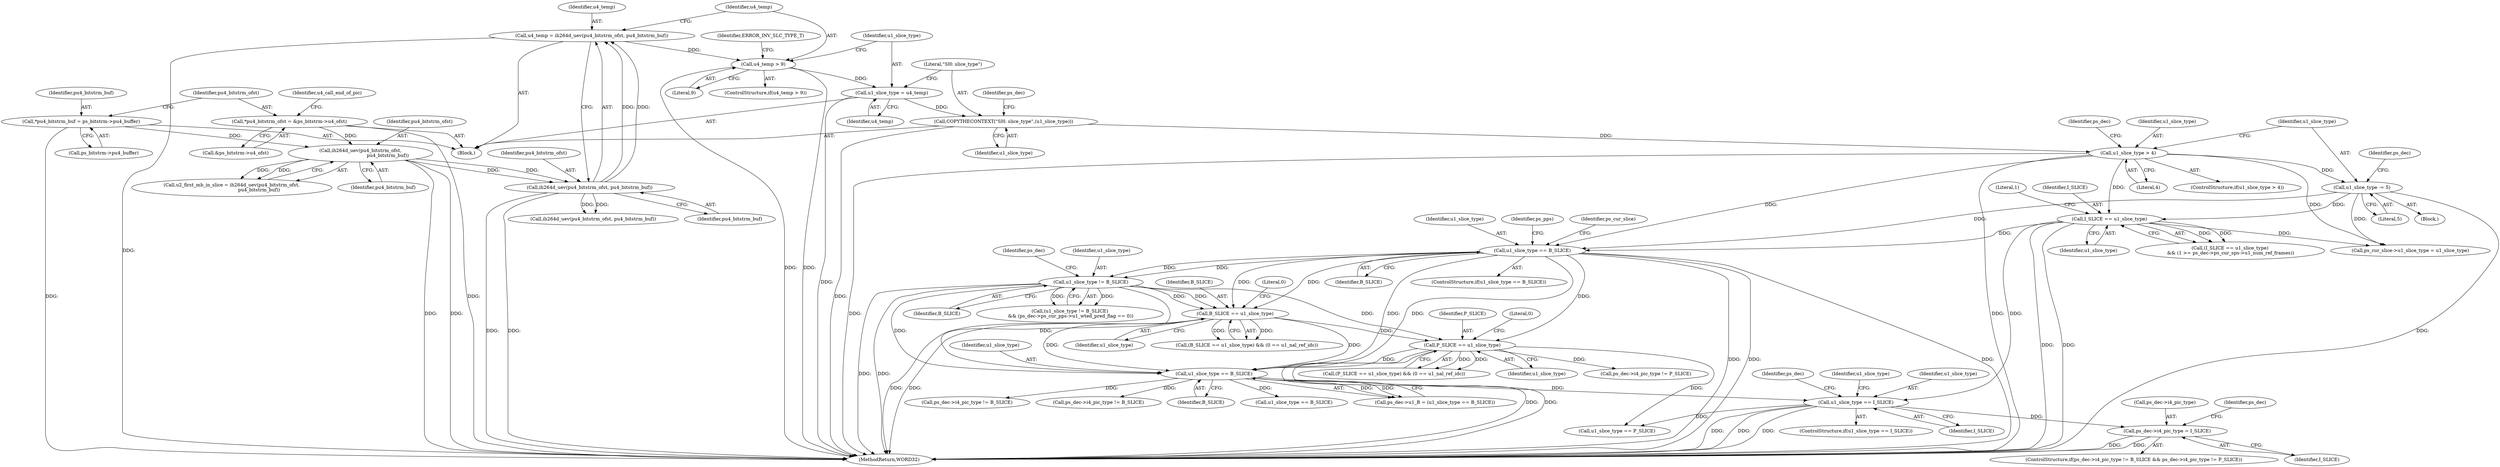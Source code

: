 digraph "0_Android_a78887bcffbc2995cf9ed72e0697acf560875e9e_2@pointer" {
"1002418" [label="(Call,ps_dec->i4_pic_type = I_SLICE)"];
"1002390" [label="(Call,u1_slice_type == I_SLICE)"];
"1002252" [label="(Call,u1_slice_type == B_SLICE)"];
"1001794" [label="(Call,B_SLICE == u1_slice_type)"];
"1001495" [label="(Call,u1_slice_type == B_SLICE)"];
"1000308" [label="(Call,u1_slice_type -= 5)"];
"1000304" [label="(Call,u1_slice_type > 4)"];
"1000295" [label="(Call,COPYTHECONTEXT(\"SH: slice_type\",(u1_slice_type)))"];
"1000292" [label="(Call,u1_slice_type = u4_temp)"];
"1000287" [label="(Call,u4_temp > 9)"];
"1000281" [label="(Call,u4_temp = ih264d_uev(pu4_bitstrm_ofst, pu4_bitstrm_buf))"];
"1000283" [label="(Call,ih264d_uev(pu4_bitstrm_ofst, pu4_bitstrm_buf))"];
"1000237" [label="(Call,ih264d_uev(pu4_bitstrm_ofst,\n                                     pu4_bitstrm_buf))"];
"1000209" [label="(Call,*pu4_bitstrm_ofst = &ps_bitstrm->u4_ofst)"];
"1000203" [label="(Call,*pu4_bitstrm_buf = ps_bitstrm->pu4_buffer)"];
"1000353" [label="(Call,I_SLICE == u1_slice_type)"];
"1001718" [label="(Call,u1_slice_type != B_SLICE)"];
"1001809" [label="(Call,P_SLICE == u1_slice_type)"];
"1001808" [label="(Call,(P_SLICE == u1_slice_type) && (0 == u1_nal_ref_idc))"];
"1000211" [label="(Call,&ps_bitstrm->u4_ofst)"];
"1000293" [label="(Identifier,u1_slice_type)"];
"1002391" [label="(Identifier,u1_slice_type)"];
"1001793" [label="(Call,(B_SLICE == u1_slice_type) && (0 == u1_nal_ref_idc))"];
"1001795" [label="(Identifier,B_SLICE)"];
"1000210" [label="(Identifier,pu4_bitstrm_ofst)"];
"1002408" [label="(Call,ps_dec->i4_pic_type != B_SLICE)"];
"1000296" [label="(Literal,\"SH: slice_type\")"];
"1000289" [label="(Literal,9)"];
"1001794" [label="(Call,B_SLICE == u1_slice_type)"];
"1001496" [label="(Identifier,u1_slice_type)"];
"1000284" [label="(Identifier,pu4_bitstrm_ofst)"];
"1000209" [label="(Call,*pu4_bitstrm_ofst = &ps_bitstrm->u4_ofst)"];
"1001547" [label="(Identifier,ps_pps)"];
"1000285" [label="(Identifier,pu4_bitstrm_buf)"];
"1002397" [label="(Identifier,ps_dec)"];
"1002418" [label="(Call,ps_dec->i4_pic_type = I_SLICE)"];
"1002422" [label="(Identifier,I_SLICE)"];
"1000357" [label="(Literal,1)"];
"1000306" [label="(Literal,4)"];
"1001724" [label="(Identifier,ps_dec)"];
"1001445" [label="(Call,ps_cur_slice->u1_slice_type = u1_slice_type)"];
"1002254" [label="(Identifier,B_SLICE)"];
"1000322" [label="(Identifier,ps_dec)"];
"1000291" [label="(Identifier,ERROR_INV_SLC_TYPE_T)"];
"1000297" [label="(Identifier,u1_slice_type)"];
"1000294" [label="(Identifier,u4_temp)"];
"1000235" [label="(Call,u2_first_mb_in_slice = ih264d_uev(pu4_bitstrm_ofst,\n                                     pu4_bitstrm_buf))"];
"1002389" [label="(ControlStructure,if(u1_slice_type == I_SLICE))"];
"1001495" [label="(Call,u1_slice_type == B_SLICE)"];
"1001809" [label="(Call,P_SLICE == u1_slice_type)"];
"1002392" [label="(Identifier,I_SLICE)"];
"1000288" [label="(Identifier,u4_temp)"];
"1000283" [label="(Call,ih264d_uev(pu4_bitstrm_ofst, pu4_bitstrm_buf))"];
"1001813" [label="(Literal,0)"];
"1001720" [label="(Identifier,B_SLICE)"];
"1001501" [label="(Identifier,ps_cur_slice)"];
"1000226" [label="(Identifier,u4_call_end_of_pic)"];
"1000352" [label="(Call,(I_SLICE == u1_slice_type)\n && (1 >= ps_dec->ps_cur_sps->u1_num_ref_frames))"];
"1000287" [label="(Call,u4_temp > 9)"];
"1000166" [label="(Block,)"];
"1000354" [label="(Identifier,I_SLICE)"];
"1000205" [label="(Call,ps_bitstrm->pu4_buffer)"];
"1002413" [label="(Call,ps_dec->i4_pic_type != P_SLICE)"];
"1001717" [label="(Call,(u1_slice_type != B_SLICE)\n && (ps_dec->ps_cur_pps->u1_wted_pred_flag == 0))"];
"1000305" [label="(Identifier,u1_slice_type)"];
"1002459" [label="(Call,u1_slice_type == B_SLICE)"];
"1000353" [label="(Call,I_SLICE == u1_slice_type)"];
"1002419" [label="(Call,ps_dec->i4_pic_type)"];
"1000310" [label="(Literal,5)"];
"1002248" [label="(Call,ps_dec->u1_B = (u1_slice_type == B_SLICE))"];
"1000295" [label="(Call,COPYTHECONTEXT(\"SH: slice_type\",(u1_slice_type)))"];
"1000282" [label="(Identifier,u4_temp)"];
"1000286" [label="(ControlStructure,if(u4_temp > 9))"];
"1001497" [label="(Identifier,B_SLICE)"];
"1000300" [label="(Identifier,ps_dec)"];
"1000307" [label="(Block,)"];
"1002490" [label="(Identifier,ps_dec)"];
"1001719" [label="(Identifier,u1_slice_type)"];
"1000281" [label="(Call,u4_temp = ih264d_uev(pu4_bitstrm_ofst, pu4_bitstrm_buf))"];
"1000313" [label="(Identifier,ps_dec)"];
"1000303" [label="(ControlStructure,if(u1_slice_type > 4))"];
"1000237" [label="(Call,ih264d_uev(pu4_bitstrm_ofst,\n                                     pu4_bitstrm_buf))"];
"1000292" [label="(Call,u1_slice_type = u4_temp)"];
"1000308" [label="(Call,u1_slice_type -= 5)"];
"1000355" [label="(Identifier,u1_slice_type)"];
"1002426" [label="(Identifier,u1_slice_type)"];
"1002447" [label="(Call,ps_dec->i4_pic_type != B_SLICE)"];
"1000204" [label="(Identifier,pu4_bitstrm_buf)"];
"1000239" [label="(Identifier,pu4_bitstrm_buf)"];
"1001810" [label="(Identifier,P_SLICE)"];
"1000424" [label="(Call,ih264d_uev(pu4_bitstrm_ofst, pu4_bitstrm_buf))"];
"1002390" [label="(Call,u1_slice_type == I_SLICE)"];
"1002406" [label="(ControlStructure,if(ps_dec->i4_pic_type != B_SLICE && ps_dec->i4_pic_type != P_SLICE))"];
"1002570" [label="(MethodReturn,WORD32)"];
"1001718" [label="(Call,u1_slice_type != B_SLICE)"];
"1000203" [label="(Call,*pu4_bitstrm_buf = ps_bitstrm->pu4_buffer)"];
"1001796" [label="(Identifier,u1_slice_type)"];
"1001811" [label="(Identifier,u1_slice_type)"];
"1001798" [label="(Literal,0)"];
"1000304" [label="(Call,u1_slice_type > 4)"];
"1002252" [label="(Call,u1_slice_type == B_SLICE)"];
"1000238" [label="(Identifier,pu4_bitstrm_ofst)"];
"1001494" [label="(ControlStructure,if(u1_slice_type == B_SLICE))"];
"1002425" [label="(Call,u1_slice_type == P_SLICE)"];
"1002253" [label="(Identifier,u1_slice_type)"];
"1000309" [label="(Identifier,u1_slice_type)"];
"1002418" -> "1002406"  [label="AST: "];
"1002418" -> "1002422"  [label="CFG: "];
"1002419" -> "1002418"  [label="AST: "];
"1002422" -> "1002418"  [label="AST: "];
"1002490" -> "1002418"  [label="CFG: "];
"1002418" -> "1002570"  [label="DDG: "];
"1002418" -> "1002570"  [label="DDG: "];
"1002390" -> "1002418"  [label="DDG: "];
"1002390" -> "1002389"  [label="AST: "];
"1002390" -> "1002392"  [label="CFG: "];
"1002391" -> "1002390"  [label="AST: "];
"1002392" -> "1002390"  [label="AST: "];
"1002397" -> "1002390"  [label="CFG: "];
"1002426" -> "1002390"  [label="CFG: "];
"1002390" -> "1002570"  [label="DDG: "];
"1002390" -> "1002570"  [label="DDG: "];
"1002390" -> "1002570"  [label="DDG: "];
"1002252" -> "1002390"  [label="DDG: "];
"1000353" -> "1002390"  [label="DDG: "];
"1002390" -> "1002425"  [label="DDG: "];
"1002252" -> "1002248"  [label="AST: "];
"1002252" -> "1002254"  [label="CFG: "];
"1002253" -> "1002252"  [label="AST: "];
"1002254" -> "1002252"  [label="AST: "];
"1002248" -> "1002252"  [label="CFG: "];
"1002252" -> "1002248"  [label="DDG: "];
"1002252" -> "1002248"  [label="DDG: "];
"1001794" -> "1002252"  [label="DDG: "];
"1001794" -> "1002252"  [label="DDG: "];
"1001718" -> "1002252"  [label="DDG: "];
"1001718" -> "1002252"  [label="DDG: "];
"1001495" -> "1002252"  [label="DDG: "];
"1001495" -> "1002252"  [label="DDG: "];
"1001809" -> "1002252"  [label="DDG: "];
"1002252" -> "1002408"  [label="DDG: "];
"1002252" -> "1002447"  [label="DDG: "];
"1002252" -> "1002459"  [label="DDG: "];
"1001794" -> "1001793"  [label="AST: "];
"1001794" -> "1001796"  [label="CFG: "];
"1001795" -> "1001794"  [label="AST: "];
"1001796" -> "1001794"  [label="AST: "];
"1001798" -> "1001794"  [label="CFG: "];
"1001793" -> "1001794"  [label="CFG: "];
"1001794" -> "1002570"  [label="DDG: "];
"1001794" -> "1002570"  [label="DDG: "];
"1001794" -> "1001793"  [label="DDG: "];
"1001794" -> "1001793"  [label="DDG: "];
"1001495" -> "1001794"  [label="DDG: "];
"1001495" -> "1001794"  [label="DDG: "];
"1001718" -> "1001794"  [label="DDG: "];
"1001718" -> "1001794"  [label="DDG: "];
"1001794" -> "1001809"  [label="DDG: "];
"1001495" -> "1001494"  [label="AST: "];
"1001495" -> "1001497"  [label="CFG: "];
"1001496" -> "1001495"  [label="AST: "];
"1001497" -> "1001495"  [label="AST: "];
"1001501" -> "1001495"  [label="CFG: "];
"1001547" -> "1001495"  [label="CFG: "];
"1001495" -> "1002570"  [label="DDG: "];
"1001495" -> "1002570"  [label="DDG: "];
"1001495" -> "1002570"  [label="DDG: "];
"1000308" -> "1001495"  [label="DDG: "];
"1000304" -> "1001495"  [label="DDG: "];
"1000353" -> "1001495"  [label="DDG: "];
"1001495" -> "1001718"  [label="DDG: "];
"1001495" -> "1001718"  [label="DDG: "];
"1001495" -> "1001809"  [label="DDG: "];
"1000308" -> "1000307"  [label="AST: "];
"1000308" -> "1000310"  [label="CFG: "];
"1000309" -> "1000308"  [label="AST: "];
"1000310" -> "1000308"  [label="AST: "];
"1000313" -> "1000308"  [label="CFG: "];
"1000308" -> "1002570"  [label="DDG: "];
"1000304" -> "1000308"  [label="DDG: "];
"1000308" -> "1000353"  [label="DDG: "];
"1000308" -> "1001445"  [label="DDG: "];
"1000304" -> "1000303"  [label="AST: "];
"1000304" -> "1000306"  [label="CFG: "];
"1000305" -> "1000304"  [label="AST: "];
"1000306" -> "1000304"  [label="AST: "];
"1000309" -> "1000304"  [label="CFG: "];
"1000322" -> "1000304"  [label="CFG: "];
"1000304" -> "1002570"  [label="DDG: "];
"1000304" -> "1002570"  [label="DDG: "];
"1000295" -> "1000304"  [label="DDG: "];
"1000304" -> "1000353"  [label="DDG: "];
"1000304" -> "1001445"  [label="DDG: "];
"1000295" -> "1000166"  [label="AST: "];
"1000295" -> "1000297"  [label="CFG: "];
"1000296" -> "1000295"  [label="AST: "];
"1000297" -> "1000295"  [label="AST: "];
"1000300" -> "1000295"  [label="CFG: "];
"1000295" -> "1002570"  [label="DDG: "];
"1000292" -> "1000295"  [label="DDG: "];
"1000292" -> "1000166"  [label="AST: "];
"1000292" -> "1000294"  [label="CFG: "];
"1000293" -> "1000292"  [label="AST: "];
"1000294" -> "1000292"  [label="AST: "];
"1000296" -> "1000292"  [label="CFG: "];
"1000292" -> "1002570"  [label="DDG: "];
"1000287" -> "1000292"  [label="DDG: "];
"1000287" -> "1000286"  [label="AST: "];
"1000287" -> "1000289"  [label="CFG: "];
"1000288" -> "1000287"  [label="AST: "];
"1000289" -> "1000287"  [label="AST: "];
"1000291" -> "1000287"  [label="CFG: "];
"1000293" -> "1000287"  [label="CFG: "];
"1000287" -> "1002570"  [label="DDG: "];
"1000287" -> "1002570"  [label="DDG: "];
"1000281" -> "1000287"  [label="DDG: "];
"1000281" -> "1000166"  [label="AST: "];
"1000281" -> "1000283"  [label="CFG: "];
"1000282" -> "1000281"  [label="AST: "];
"1000283" -> "1000281"  [label="AST: "];
"1000288" -> "1000281"  [label="CFG: "];
"1000281" -> "1002570"  [label="DDG: "];
"1000283" -> "1000281"  [label="DDG: "];
"1000283" -> "1000281"  [label="DDG: "];
"1000283" -> "1000285"  [label="CFG: "];
"1000284" -> "1000283"  [label="AST: "];
"1000285" -> "1000283"  [label="AST: "];
"1000283" -> "1002570"  [label="DDG: "];
"1000283" -> "1002570"  [label="DDG: "];
"1000237" -> "1000283"  [label="DDG: "];
"1000237" -> "1000283"  [label="DDG: "];
"1000283" -> "1000424"  [label="DDG: "];
"1000283" -> "1000424"  [label="DDG: "];
"1000237" -> "1000235"  [label="AST: "];
"1000237" -> "1000239"  [label="CFG: "];
"1000238" -> "1000237"  [label="AST: "];
"1000239" -> "1000237"  [label="AST: "];
"1000235" -> "1000237"  [label="CFG: "];
"1000237" -> "1002570"  [label="DDG: "];
"1000237" -> "1002570"  [label="DDG: "];
"1000237" -> "1000235"  [label="DDG: "];
"1000237" -> "1000235"  [label="DDG: "];
"1000209" -> "1000237"  [label="DDG: "];
"1000203" -> "1000237"  [label="DDG: "];
"1000209" -> "1000166"  [label="AST: "];
"1000209" -> "1000211"  [label="CFG: "];
"1000210" -> "1000209"  [label="AST: "];
"1000211" -> "1000209"  [label="AST: "];
"1000226" -> "1000209"  [label="CFG: "];
"1000209" -> "1002570"  [label="DDG: "];
"1000203" -> "1000166"  [label="AST: "];
"1000203" -> "1000205"  [label="CFG: "];
"1000204" -> "1000203"  [label="AST: "];
"1000205" -> "1000203"  [label="AST: "];
"1000210" -> "1000203"  [label="CFG: "];
"1000203" -> "1002570"  [label="DDG: "];
"1000353" -> "1000352"  [label="AST: "];
"1000353" -> "1000355"  [label="CFG: "];
"1000354" -> "1000353"  [label="AST: "];
"1000355" -> "1000353"  [label="AST: "];
"1000357" -> "1000353"  [label="CFG: "];
"1000352" -> "1000353"  [label="CFG: "];
"1000353" -> "1002570"  [label="DDG: "];
"1000353" -> "1002570"  [label="DDG: "];
"1000353" -> "1000352"  [label="DDG: "];
"1000353" -> "1000352"  [label="DDG: "];
"1000353" -> "1001445"  [label="DDG: "];
"1001718" -> "1001717"  [label="AST: "];
"1001718" -> "1001720"  [label="CFG: "];
"1001719" -> "1001718"  [label="AST: "];
"1001720" -> "1001718"  [label="AST: "];
"1001724" -> "1001718"  [label="CFG: "];
"1001717" -> "1001718"  [label="CFG: "];
"1001718" -> "1002570"  [label="DDG: "];
"1001718" -> "1002570"  [label="DDG: "];
"1001718" -> "1001717"  [label="DDG: "];
"1001718" -> "1001717"  [label="DDG: "];
"1001718" -> "1001809"  [label="DDG: "];
"1001809" -> "1001808"  [label="AST: "];
"1001809" -> "1001811"  [label="CFG: "];
"1001810" -> "1001809"  [label="AST: "];
"1001811" -> "1001809"  [label="AST: "];
"1001813" -> "1001809"  [label="CFG: "];
"1001808" -> "1001809"  [label="CFG: "];
"1001809" -> "1002570"  [label="DDG: "];
"1001809" -> "1002570"  [label="DDG: "];
"1001809" -> "1001808"  [label="DDG: "];
"1001809" -> "1001808"  [label="DDG: "];
"1001809" -> "1002413"  [label="DDG: "];
"1001809" -> "1002425"  [label="DDG: "];
}
